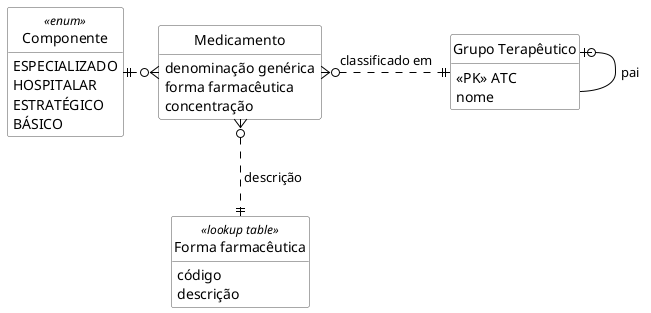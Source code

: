@startuml dados

hide circle
hide methods
hide empty members

skinparam class {
    BackgroundColor White
    ArrowColor Black
    BorderColor #505050
}

entity "Grupo Terapêutico" as GT {
    <<PK>> ATC
    nome
}

entity Medicamento {
    denominação genérica
    forma farmacêutica
    concentração
}

entity "Forma farmacêutica" as FF <<lookup table>> {
    código
    descrição
}

entity Componente <<enum>> {
    ESPECIALIZADO
    HOSPITALAR
    ESTRATÉGICO
    BÁSICO
} 

GT |o-- GT : pai
Medicamento }o.right.|| GT : classificado em
Medicamento }o..|| FF : " descrição"
Medicamento }o.left.|| Componente

@enduml